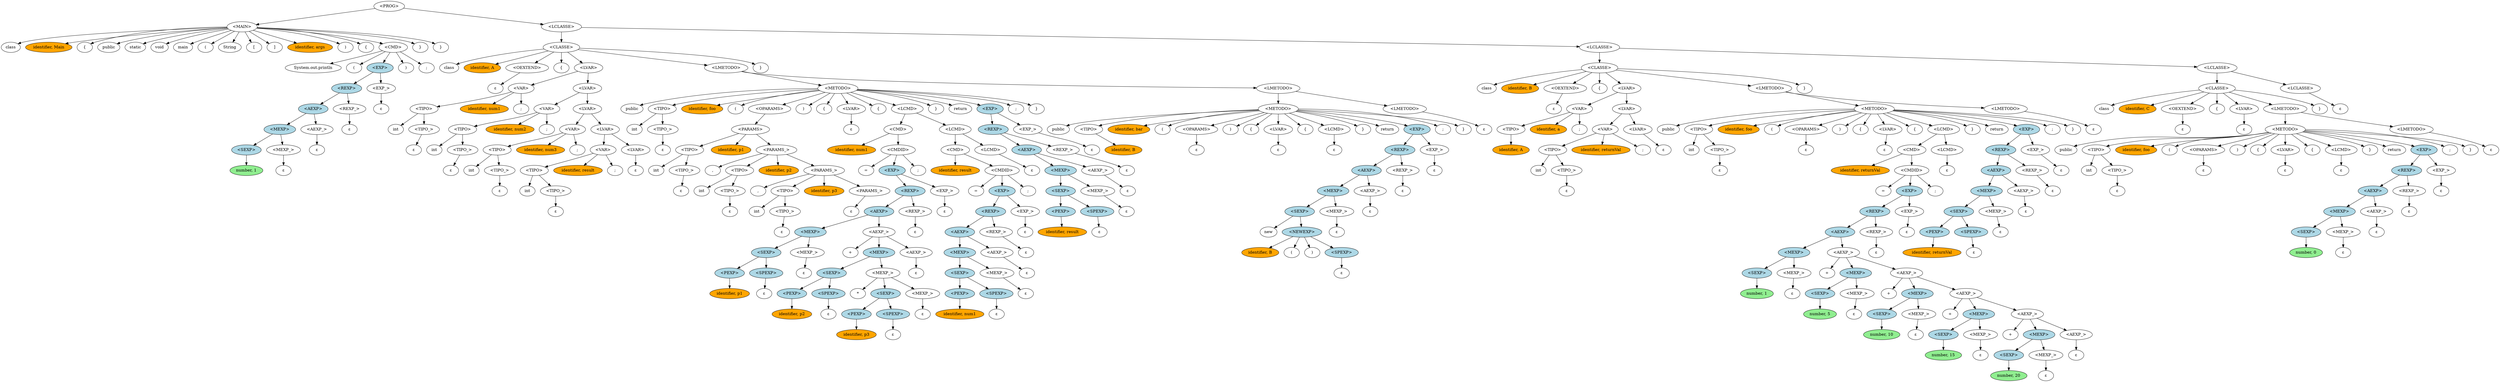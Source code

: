 digraph tree {
    "0x0" [label="<PROG>" fillcolor="white" style="filled"];
    "0x1" [label="<MAIN>" fillcolor="white" style="filled"];
    "0x2" [label="class" fillcolor="white" style="filled"];
    "0x3" [label="identifier, Main" fillcolor="orange" style="filled"];
    "0x4" [label="{" fillcolor="white" style="filled"];
    "0x5" [label="public" fillcolor="white" style="filled"];
    "0x6" [label="static" fillcolor="white" style="filled"];
    "0x7" [label="void" fillcolor="white" style="filled"];
    "0x8" [label="main" fillcolor="white" style="filled"];
    "0x9" [label="(" fillcolor="white" style="filled"];
    "0xa" [label="String" fillcolor="white" style="filled"];
    "0xb" [label="[" fillcolor="white" style="filled"];
    "0xc" [label="]" fillcolor="white" style="filled"];
    "0xd" [label="identifier, args" fillcolor="orange" style="filled"];
    "0xe" [label=")" fillcolor="white" style="filled"];
    "0xf" [label="{" fillcolor="white" style="filled"];
    "0x10" [label="<CMD>" fillcolor="white" style="filled"];
    "0x11" [label="System.out.println" fillcolor="white" style="filled"];
    "0x12" [label="(" fillcolor="white" style="filled"];
    "0x13" [label="<EXP>" fillcolor="lightblue" style="filled"];
    "0x14" [label="<REXP>" fillcolor="lightblue" style="filled"];
    "0x15" [label="<AEXP>" fillcolor="lightblue" style="filled"];
    "0x16" [label="<MEXP>" fillcolor="lightblue" style="filled"];
    "0x17" [label="<SEXP>" fillcolor="lightblue" style="filled"];
    "0x18" [label="number, 1" fillcolor="lightgreen" style="filled"];
    "0x19" [label="<MEXP_>" fillcolor="white" style="filled"];
    "0x1a" [label="ε" fillcolor="white" style="filled"];
    "0x1b" [label="<AEXP_>" fillcolor="white" style="filled"];
    "0x1c" [label="ε" fillcolor="white" style="filled"];
    "0x1d" [label="<REXP_>" fillcolor="white" style="filled"];
    "0x1e" [label="ε" fillcolor="white" style="filled"];
    "0x1f" [label="<EXP_>" fillcolor="white" style="filled"];
    "0x20" [label="ε" fillcolor="white" style="filled"];
    "0x21" [label=")" fillcolor="white" style="filled"];
    "0x22" [label=";" fillcolor="white" style="filled"];
    "0x23" [label="}" fillcolor="white" style="filled"];
    "0x24" [label="}" fillcolor="white" style="filled"];
    "0x25" [label="<LCLASSE>" fillcolor="white" style="filled"];
    "0x26" [label="<CLASSE>" fillcolor="white" style="filled"];
    "0x27" [label="class" fillcolor="white" style="filled"];
    "0x28" [label="identifier, A" fillcolor="orange" style="filled"];
    "0x29" [label="<OEXTEND>" fillcolor="white" style="filled"];
    "0x2a" [label="ε" fillcolor="white" style="filled"];
    "0x2b" [label="{" fillcolor="white" style="filled"];
    "0x2c" [label="<LVAR>" fillcolor="white" style="filled"];
    "0x2d" [label="<VAR>" fillcolor="white" style="filled"];
    "0x2e" [label="<TIPO>" fillcolor="white" style="filled"];
    "0x2f" [label="int" fillcolor="white" style="filled"];
    "0x30" [label="<TIPO_>" fillcolor="white" style="filled"];
    "0x31" [label="ε" fillcolor="white" style="filled"];
    "0x32" [label="identifier, num1" fillcolor="orange" style="filled"];
    "0x33" [label=";" fillcolor="white" style="filled"];
    "0x34" [label="<LVAR>" fillcolor="white" style="filled"];
    "0x35" [label="<VAR>" fillcolor="white" style="filled"];
    "0x36" [label="<TIPO>" fillcolor="white" style="filled"];
    "0x37" [label="int" fillcolor="white" style="filled"];
    "0x38" [label="<TIPO_>" fillcolor="white" style="filled"];
    "0x39" [label="ε" fillcolor="white" style="filled"];
    "0x3a" [label="identifier, num2" fillcolor="orange" style="filled"];
    "0x3b" [label=";" fillcolor="white" style="filled"];
    "0x3c" [label="<LVAR>" fillcolor="white" style="filled"];
    "0x3d" [label="<VAR>" fillcolor="white" style="filled"];
    "0x3e" [label="<TIPO>" fillcolor="white" style="filled"];
    "0x3f" [label="int" fillcolor="white" style="filled"];
    "0x40" [label="<TIPO_>" fillcolor="white" style="filled"];
    "0x41" [label="ε" fillcolor="white" style="filled"];
    "0x42" [label="identifier, num3" fillcolor="orange" style="filled"];
    "0x43" [label=";" fillcolor="white" style="filled"];
    "0x44" [label="<LVAR>" fillcolor="white" style="filled"];
    "0x45" [label="<VAR>" fillcolor="white" style="filled"];
    "0x46" [label="<TIPO>" fillcolor="white" style="filled"];
    "0x47" [label="int" fillcolor="white" style="filled"];
    "0x48" [label="<TIPO_>" fillcolor="white" style="filled"];
    "0x49" [label="ε" fillcolor="white" style="filled"];
    "0x4a" [label="identifier, result" fillcolor="orange" style="filled"];
    "0x4b" [label=";" fillcolor="white" style="filled"];
    "0x4c" [label="<LVAR>" fillcolor="white" style="filled"];
    "0x4d" [label="ε" fillcolor="white" style="filled"];
    "0x4e" [label="<LMETODO>" fillcolor="white" style="filled"];
    "0x4f" [label="<METODO>" fillcolor="white" style="filled"];
    "0x50" [label="public" fillcolor="white" style="filled"];
    "0x51" [label="<TIPO>" fillcolor="white" style="filled"];
    "0x52" [label="int" fillcolor="white" style="filled"];
    "0x53" [label="<TIPO_>" fillcolor="white" style="filled"];
    "0x54" [label="ε" fillcolor="white" style="filled"];
    "0x55" [label="identifier, foo" fillcolor="orange" style="filled"];
    "0x56" [label="(" fillcolor="white" style="filled"];
    "0x57" [label="<OPARAMS>" fillcolor="white" style="filled"];
    "0x58" [label="<PARAMS>" fillcolor="white" style="filled"];
    "0x59" [label="<TIPO>" fillcolor="white" style="filled"];
    "0x5a" [label="int" fillcolor="white" style="filled"];
    "0x5b" [label="<TIPO_>" fillcolor="white" style="filled"];
    "0x5c" [label="ε" fillcolor="white" style="filled"];
    "0x5d" [label="identifier, p1" fillcolor="orange" style="filled"];
    "0x5e" [label="<PARAMS_>" fillcolor="white" style="filled"];
    "0x5f" [label="," fillcolor="white" style="filled"];
    "0x60" [label="<TIPO>" fillcolor="white" style="filled"];
    "0x61" [label="int" fillcolor="white" style="filled"];
    "0x62" [label="<TIPO_>" fillcolor="white" style="filled"];
    "0x63" [label="ε" fillcolor="white" style="filled"];
    "0x64" [label="identifier, p2" fillcolor="orange" style="filled"];
    "0x65" [label="<PARAMS_>" fillcolor="white" style="filled"];
    "0x66" [label="," fillcolor="white" style="filled"];
    "0x67" [label="<TIPO>" fillcolor="white" style="filled"];
    "0x68" [label="int" fillcolor="white" style="filled"];
    "0x69" [label="<TIPO_>" fillcolor="white" style="filled"];
    "0x6a" [label="ε" fillcolor="white" style="filled"];
    "0x6b" [label="identifier, p3" fillcolor="orange" style="filled"];
    "0x6c" [label="<PARAMS_>" fillcolor="white" style="filled"];
    "0x6d" [label="ε" fillcolor="white" style="filled"];
    "0x6e" [label=")" fillcolor="white" style="filled"];
    "0x6f" [label="{" fillcolor="white" style="filled"];
    "0x70" [label="<LVAR>" fillcolor="white" style="filled"];
    "0x71" [label="ε" fillcolor="white" style="filled"];
    "0x72" [label="{" fillcolor="white" style="filled"];
    "0x73" [label="<LCMD>" fillcolor="white" style="filled"];
    "0x74" [label="<CMD>" fillcolor="white" style="filled"];
    "0x75" [label="identifier, num1" fillcolor="orange" style="filled"];
    "0x76" [label="<CMDID>" fillcolor="white" style="filled"];
    "0x77" [label="=" fillcolor="white" style="filled"];
    "0x78" [label="<EXP>" fillcolor="lightblue" style="filled"];
    "0x79" [label="<REXP>" fillcolor="lightblue" style="filled"];
    "0x7a" [label="<AEXP>" fillcolor="lightblue" style="filled"];
    "0x7b" [label="<MEXP>" fillcolor="lightblue" style="filled"];
    "0x7c" [label="<SEXP>" fillcolor="lightblue" style="filled"];
    "0x7d" [label="<PEXP>" fillcolor="lightblue" style="filled"];
    "0x7e" [label="identifier, p1" fillcolor="orange" style="filled"];
    "0x7f" [label="<SPEXP>" fillcolor="lightblue" style="filled"];
    "0x80" [label="ε" fillcolor="white" style="filled"];
    "0x81" [label="<MEXP_>" fillcolor="white" style="filled"];
    "0x82" [label="ε" fillcolor="white" style="filled"];
    "0x83" [label="<AEXP_>" fillcolor="white" style="filled"];
    "0x84" [label="+" fillcolor="white" style="filled"];
    "0x85" [label="<MEXP>" fillcolor="lightblue" style="filled"];
    "0x86" [label="<SEXP>" fillcolor="lightblue" style="filled"];
    "0x87" [label="<PEXP>" fillcolor="lightblue" style="filled"];
    "0x88" [label="identifier, p2" fillcolor="orange" style="filled"];
    "0x89" [label="<SPEXP>" fillcolor="lightblue" style="filled"];
    "0x8a" [label="ε" fillcolor="white" style="filled"];
    "0x8b" [label="<MEXP_>" fillcolor="white" style="filled"];
    "0x8c" [label="*" fillcolor="white" style="filled"];
    "0x8d" [label="<SEXP>" fillcolor="lightblue" style="filled"];
    "0x8e" [label="<PEXP>" fillcolor="lightblue" style="filled"];
    "0x8f" [label="identifier, p3" fillcolor="orange" style="filled"];
    "0x90" [label="<SPEXP>" fillcolor="lightblue" style="filled"];
    "0x91" [label="ε" fillcolor="white" style="filled"];
    "0x92" [label="<MEXP_>" fillcolor="white" style="filled"];
    "0x93" [label="ε" fillcolor="white" style="filled"];
    "0x94" [label="<AEXP_>" fillcolor="white" style="filled"];
    "0x95" [label="ε" fillcolor="white" style="filled"];
    "0x96" [label="<REXP_>" fillcolor="white" style="filled"];
    "0x97" [label="ε" fillcolor="white" style="filled"];
    "0x98" [label="<EXP_>" fillcolor="white" style="filled"];
    "0x99" [label="ε" fillcolor="white" style="filled"];
    "0x9a" [label=";" fillcolor="white" style="filled"];
    "0x9b" [label="<LCMD>" fillcolor="white" style="filled"];
    "0x9c" [label="<CMD>" fillcolor="white" style="filled"];
    "0x9d" [label="identifier, result" fillcolor="orange" style="filled"];
    "0x9e" [label="<CMDID>" fillcolor="white" style="filled"];
    "0x9f" [label="=" fillcolor="white" style="filled"];
    "0xa0" [label="<EXP>" fillcolor="lightblue" style="filled"];
    "0xa1" [label="<REXP>" fillcolor="lightblue" style="filled"];
    "0xa2" [label="<AEXP>" fillcolor="lightblue" style="filled"];
    "0xa3" [label="<MEXP>" fillcolor="lightblue" style="filled"];
    "0xa4" [label="<SEXP>" fillcolor="lightblue" style="filled"];
    "0xa5" [label="<PEXP>" fillcolor="lightblue" style="filled"];
    "0xa6" [label="identifier, num1" fillcolor="orange" style="filled"];
    "0xa7" [label="<SPEXP>" fillcolor="lightblue" style="filled"];
    "0xa8" [label="ε" fillcolor="white" style="filled"];
    "0xa9" [label="<MEXP_>" fillcolor="white" style="filled"];
    "0xaa" [label="ε" fillcolor="white" style="filled"];
    "0xab" [label="<AEXP_>" fillcolor="white" style="filled"];
    "0xac" [label="ε" fillcolor="white" style="filled"];
    "0xad" [label="<REXP_>" fillcolor="white" style="filled"];
    "0xae" [label="ε" fillcolor="white" style="filled"];
    "0xaf" [label="<EXP_>" fillcolor="white" style="filled"];
    "0xb0" [label="ε" fillcolor="white" style="filled"];
    "0xb1" [label=";" fillcolor="white" style="filled"];
    "0xb2" [label="<LCMD>" fillcolor="white" style="filled"];
    "0xb3" [label="ε" fillcolor="white" style="filled"];
    "0xb4" [label="}" fillcolor="white" style="filled"];
    "0xb5" [label="return" fillcolor="white" style="filled"];
    "0xb6" [label="<EXP>" fillcolor="lightblue" style="filled"];
    "0xb7" [label="<REXP>" fillcolor="lightblue" style="filled"];
    "0xb8" [label="<AEXP>" fillcolor="lightblue" style="filled"];
    "0xb9" [label="<MEXP>" fillcolor="lightblue" style="filled"];
    "0xba" [label="<SEXP>" fillcolor="lightblue" style="filled"];
    "0xbb" [label="<PEXP>" fillcolor="lightblue" style="filled"];
    "0xbc" [label="identifier, result" fillcolor="orange" style="filled"];
    "0xbd" [label="<SPEXP>" fillcolor="lightblue" style="filled"];
    "0xbe" [label="ε" fillcolor="white" style="filled"];
    "0xbf" [label="<MEXP_>" fillcolor="white" style="filled"];
    "0xc0" [label="ε" fillcolor="white" style="filled"];
    "0xc1" [label="<AEXP_>" fillcolor="white" style="filled"];
    "0xc2" [label="ε" fillcolor="white" style="filled"];
    "0xc3" [label="<REXP_>" fillcolor="white" style="filled"];
    "0xc4" [label="ε" fillcolor="white" style="filled"];
    "0xc5" [label="<EXP_>" fillcolor="white" style="filled"];
    "0xc6" [label="ε" fillcolor="white" style="filled"];
    "0xc7" [label=";" fillcolor="white" style="filled"];
    "0xc8" [label="}" fillcolor="white" style="filled"];
    "0xc9" [label="<LMETODO>" fillcolor="white" style="filled"];
    "0xca" [label="<METODO>" fillcolor="white" style="filled"];
    "0xcb" [label="public" fillcolor="white" style="filled"];
    "0xcc" [label="<TIPO>" fillcolor="white" style="filled"];
    "0xcd" [label="identifier, B" fillcolor="orange" style="filled"];
    "0xce" [label="identifier, bar" fillcolor="orange" style="filled"];
    "0xcf" [label="(" fillcolor="white" style="filled"];
    "0xd0" [label="<OPARAMS>" fillcolor="white" style="filled"];
    "0xd1" [label="ε" fillcolor="white" style="filled"];
    "0xd2" [label=")" fillcolor="white" style="filled"];
    "0xd3" [label="{" fillcolor="white" style="filled"];
    "0xd4" [label="<LVAR>" fillcolor="white" style="filled"];
    "0xd5" [label="ε" fillcolor="white" style="filled"];
    "0xd6" [label="{" fillcolor="white" style="filled"];
    "0xd7" [label="<LCMD>" fillcolor="white" style="filled"];
    "0xd8" [label="ε" fillcolor="white" style="filled"];
    "0xd9" [label="}" fillcolor="white" style="filled"];
    "0xda" [label="return" fillcolor="white" style="filled"];
    "0xdb" [label="<EXP>" fillcolor="lightblue" style="filled"];
    "0xdc" [label="<REXP>" fillcolor="lightblue" style="filled"];
    "0xdd" [label="<AEXP>" fillcolor="lightblue" style="filled"];
    "0xde" [label="<MEXP>" fillcolor="lightblue" style="filled"];
    "0xdf" [label="<SEXP>" fillcolor="lightblue" style="filled"];
    "0xe0" [label="new" fillcolor="white" style="filled"];
    "0xe1" [label="<NEWEXP>" fillcolor="lightblue" style="filled"];
    "0xe2" [label="identifier, B" fillcolor="orange" style="filled"];
    "0xe3" [label="(" fillcolor="white" style="filled"];
    "0xe4" [label=")" fillcolor="white" style="filled"];
    "0xe5" [label="<SPEXP>" fillcolor="lightblue" style="filled"];
    "0xe6" [label="ε" fillcolor="white" style="filled"];
    "0xe7" [label="<MEXP_>" fillcolor="white" style="filled"];
    "0xe8" [label="ε" fillcolor="white" style="filled"];
    "0xe9" [label="<AEXP_>" fillcolor="white" style="filled"];
    "0xea" [label="ε" fillcolor="white" style="filled"];
    "0xeb" [label="<REXP_>" fillcolor="white" style="filled"];
    "0xec" [label="ε" fillcolor="white" style="filled"];
    "0xed" [label="<EXP_>" fillcolor="white" style="filled"];
    "0xee" [label="ε" fillcolor="white" style="filled"];
    "0xef" [label=";" fillcolor="white" style="filled"];
    "0xf0" [label="}" fillcolor="white" style="filled"];
    "0xf1" [label="<LMETODO>" fillcolor="white" style="filled"];
    "0xf2" [label="ε" fillcolor="white" style="filled"];
    "0xf3" [label="}" fillcolor="white" style="filled"];
    "0xf4" [label="<LCLASSE>" fillcolor="white" style="filled"];
    "0xf5" [label="<CLASSE>" fillcolor="white" style="filled"];
    "0xf6" [label="class" fillcolor="white" style="filled"];
    "0xf7" [label="identifier, B" fillcolor="orange" style="filled"];
    "0xf8" [label="<OEXTEND>" fillcolor="white" style="filled"];
    "0xf9" [label="ε" fillcolor="white" style="filled"];
    "0xfa" [label="{" fillcolor="white" style="filled"];
    "0xfb" [label="<LVAR>" fillcolor="white" style="filled"];
    "0xfc" [label="<VAR>" fillcolor="white" style="filled"];
    "0xfd" [label="<TIPO>" fillcolor="white" style="filled"];
    "0xfe" [label="identifier, A" fillcolor="orange" style="filled"];
    "0xff" [label="identifier, a" fillcolor="orange" style="filled"];
    "0x100" [label=";" fillcolor="white" style="filled"];
    "0x101" [label="<LVAR>" fillcolor="white" style="filled"];
    "0x102" [label="<VAR>" fillcolor="white" style="filled"];
    "0x103" [label="<TIPO>" fillcolor="white" style="filled"];
    "0x104" [label="int" fillcolor="white" style="filled"];
    "0x105" [label="<TIPO_>" fillcolor="white" style="filled"];
    "0x106" [label="ε" fillcolor="white" style="filled"];
    "0x107" [label="identifier, returnVal" fillcolor="orange" style="filled"];
    "0x108" [label=";" fillcolor="white" style="filled"];
    "0x109" [label="<LVAR>" fillcolor="white" style="filled"];
    "0x10a" [label="ε" fillcolor="white" style="filled"];
    "0x10b" [label="<LMETODO>" fillcolor="white" style="filled"];
    "0x10c" [label="<METODO>" fillcolor="white" style="filled"];
    "0x10d" [label="public" fillcolor="white" style="filled"];
    "0x10e" [label="<TIPO>" fillcolor="white" style="filled"];
    "0x10f" [label="int" fillcolor="white" style="filled"];
    "0x110" [label="<TIPO_>" fillcolor="white" style="filled"];
    "0x111" [label="ε" fillcolor="white" style="filled"];
    "0x112" [label="identifier, foo" fillcolor="orange" style="filled"];
    "0x113" [label="(" fillcolor="white" style="filled"];
    "0x114" [label="<OPARAMS>" fillcolor="white" style="filled"];
    "0x115" [label="ε" fillcolor="white" style="filled"];
    "0x116" [label=")" fillcolor="white" style="filled"];
    "0x117" [label="{" fillcolor="white" style="filled"];
    "0x118" [label="<LVAR>" fillcolor="white" style="filled"];
    "0x119" [label="ε" fillcolor="white" style="filled"];
    "0x11a" [label="{" fillcolor="white" style="filled"];
    "0x11b" [label="<LCMD>" fillcolor="white" style="filled"];
    "0x11c" [label="<CMD>" fillcolor="white" style="filled"];
    "0x11d" [label="identifier, returnVal" fillcolor="orange" style="filled"];
    "0x11e" [label="<CMDID>" fillcolor="white" style="filled"];
    "0x11f" [label="=" fillcolor="white" style="filled"];
    "0x120" [label="<EXP>" fillcolor="lightblue" style="filled"];
    "0x121" [label="<REXP>" fillcolor="lightblue" style="filled"];
    "0x122" [label="<AEXP>" fillcolor="lightblue" style="filled"];
    "0x123" [label="<MEXP>" fillcolor="lightblue" style="filled"];
    "0x124" [label="<SEXP>" fillcolor="lightblue" style="filled"];
    "0x125" [label="number, 1" fillcolor="lightgreen" style="filled"];
    "0x126" [label="<MEXP_>" fillcolor="white" style="filled"];
    "0x127" [label="ε" fillcolor="white" style="filled"];
    "0x128" [label="<AEXP_>" fillcolor="white" style="filled"];
    "0x129" [label="+" fillcolor="white" style="filled"];
    "0x12a" [label="<MEXP>" fillcolor="lightblue" style="filled"];
    "0x12b" [label="<SEXP>" fillcolor="lightblue" style="filled"];
    "0x12c" [label="number, 5" fillcolor="lightgreen" style="filled"];
    "0x12d" [label="<MEXP_>" fillcolor="white" style="filled"];
    "0x12e" [label="ε" fillcolor="white" style="filled"];
    "0x12f" [label="<AEXP_>" fillcolor="white" style="filled"];
    "0x130" [label="+" fillcolor="white" style="filled"];
    "0x131" [label="<MEXP>" fillcolor="lightblue" style="filled"];
    "0x132" [label="<SEXP>" fillcolor="lightblue" style="filled"];
    "0x133" [label="number, 10" fillcolor="lightgreen" style="filled"];
    "0x134" [label="<MEXP_>" fillcolor="white" style="filled"];
    "0x135" [label="ε" fillcolor="white" style="filled"];
    "0x136" [label="<AEXP_>" fillcolor="white" style="filled"];
    "0x137" [label="+" fillcolor="white" style="filled"];
    "0x138" [label="<MEXP>" fillcolor="lightblue" style="filled"];
    "0x139" [label="<SEXP>" fillcolor="lightblue" style="filled"];
    "0x13a" [label="number, 15" fillcolor="lightgreen" style="filled"];
    "0x13b" [label="<MEXP_>" fillcolor="white" style="filled"];
    "0x13c" [label="ε" fillcolor="white" style="filled"];
    "0x13d" [label="<AEXP_>" fillcolor="white" style="filled"];
    "0x13e" [label="+" fillcolor="white" style="filled"];
    "0x13f" [label="<MEXP>" fillcolor="lightblue" style="filled"];
    "0x140" [label="<SEXP>" fillcolor="lightblue" style="filled"];
    "0x141" [label="number, 20" fillcolor="lightgreen" style="filled"];
    "0x142" [label="<MEXP_>" fillcolor="white" style="filled"];
    "0x143" [label="ε" fillcolor="white" style="filled"];
    "0x144" [label="<AEXP_>" fillcolor="white" style="filled"];
    "0x145" [label="ε" fillcolor="white" style="filled"];
    "0x146" [label="<REXP_>" fillcolor="white" style="filled"];
    "0x147" [label="ε" fillcolor="white" style="filled"];
    "0x148" [label="<EXP_>" fillcolor="white" style="filled"];
    "0x149" [label="ε" fillcolor="white" style="filled"];
    "0x14a" [label=";" fillcolor="white" style="filled"];
    "0x14b" [label="<LCMD>" fillcolor="white" style="filled"];
    "0x14c" [label="ε" fillcolor="white" style="filled"];
    "0x14d" [label="}" fillcolor="white" style="filled"];
    "0x14e" [label="return" fillcolor="white" style="filled"];
    "0x14f" [label="<EXP>" fillcolor="lightblue" style="filled"];
    "0x150" [label="<REXP>" fillcolor="lightblue" style="filled"];
    "0x151" [label="<AEXP>" fillcolor="lightblue" style="filled"];
    "0x152" [label="<MEXP>" fillcolor="lightblue" style="filled"];
    "0x153" [label="<SEXP>" fillcolor="lightblue" style="filled"];
    "0x154" [label="<PEXP>" fillcolor="lightblue" style="filled"];
    "0x155" [label="identifier, returnVal" fillcolor="orange" style="filled"];
    "0x156" [label="<SPEXP>" fillcolor="lightblue" style="filled"];
    "0x157" [label="ε" fillcolor="white" style="filled"];
    "0x158" [label="<MEXP_>" fillcolor="white" style="filled"];
    "0x159" [label="ε" fillcolor="white" style="filled"];
    "0x15a" [label="<AEXP_>" fillcolor="white" style="filled"];
    "0x15b" [label="ε" fillcolor="white" style="filled"];
    "0x15c" [label="<REXP_>" fillcolor="white" style="filled"];
    "0x15d" [label="ε" fillcolor="white" style="filled"];
    "0x15e" [label="<EXP_>" fillcolor="white" style="filled"];
    "0x15f" [label="ε" fillcolor="white" style="filled"];
    "0x160" [label=";" fillcolor="white" style="filled"];
    "0x161" [label="}" fillcolor="white" style="filled"];
    "0x162" [label="<LMETODO>" fillcolor="white" style="filled"];
    "0x163" [label="ε" fillcolor="white" style="filled"];
    "0x164" [label="}" fillcolor="white" style="filled"];
    "0x165" [label="<LCLASSE>" fillcolor="white" style="filled"];
    "0x166" [label="<CLASSE>" fillcolor="white" style="filled"];
    "0x167" [label="class" fillcolor="white" style="filled"];
    "0x168" [label="identifier, C" fillcolor="orange" style="filled"];
    "0x169" [label="<OEXTEND>" fillcolor="white" style="filled"];
    "0x16a" [label="ε" fillcolor="white" style="filled"];
    "0x16b" [label="{" fillcolor="white" style="filled"];
    "0x16c" [label="<LVAR>" fillcolor="white" style="filled"];
    "0x16d" [label="ε" fillcolor="white" style="filled"];
    "0x16e" [label="<LMETODO>" fillcolor="white" style="filled"];
    "0x16f" [label="<METODO>" fillcolor="white" style="filled"];
    "0x170" [label="public" fillcolor="white" style="filled"];
    "0x171" [label="<TIPO>" fillcolor="white" style="filled"];
    "0x172" [label="int" fillcolor="white" style="filled"];
    "0x173" [label="<TIPO_>" fillcolor="white" style="filled"];
    "0x174" [label="ε" fillcolor="white" style="filled"];
    "0x175" [label="identifier, foo" fillcolor="orange" style="filled"];
    "0x176" [label="(" fillcolor="white" style="filled"];
    "0x177" [label="<OPARAMS>" fillcolor="white" style="filled"];
    "0x178" [label="ε" fillcolor="white" style="filled"];
    "0x179" [label=")" fillcolor="white" style="filled"];
    "0x17a" [label="{" fillcolor="white" style="filled"];
    "0x17b" [label="<LVAR>" fillcolor="white" style="filled"];
    "0x17c" [label="ε" fillcolor="white" style="filled"];
    "0x17d" [label="{" fillcolor="white" style="filled"];
    "0x17e" [label="<LCMD>" fillcolor="white" style="filled"];
    "0x17f" [label="ε" fillcolor="white" style="filled"];
    "0x180" [label="}" fillcolor="white" style="filled"];
    "0x181" [label="return" fillcolor="white" style="filled"];
    "0x182" [label="<EXP>" fillcolor="lightblue" style="filled"];
    "0x183" [label="<REXP>" fillcolor="lightblue" style="filled"];
    "0x184" [label="<AEXP>" fillcolor="lightblue" style="filled"];
    "0x185" [label="<MEXP>" fillcolor="lightblue" style="filled"];
    "0x186" [label="<SEXP>" fillcolor="lightblue" style="filled"];
    "0x187" [label="number, 0" fillcolor="lightgreen" style="filled"];
    "0x188" [label="<MEXP_>" fillcolor="white" style="filled"];
    "0x189" [label="ε" fillcolor="white" style="filled"];
    "0x18a" [label="<AEXP_>" fillcolor="white" style="filled"];
    "0x18b" [label="ε" fillcolor="white" style="filled"];
    "0x18c" [label="<REXP_>" fillcolor="white" style="filled"];
    "0x18d" [label="ε" fillcolor="white" style="filled"];
    "0x18e" [label="<EXP_>" fillcolor="white" style="filled"];
    "0x18f" [label="ε" fillcolor="white" style="filled"];
    "0x190" [label=";" fillcolor="white" style="filled"];
    "0x191" [label="}" fillcolor="white" style="filled"];
    "0x192" [label="<LMETODO>" fillcolor="white" style="filled"];
    "0x193" [label="ε" fillcolor="white" style="filled"];
    "0x194" [label="}" fillcolor="white" style="filled"];
    "0x195" [label="<LCLASSE>" fillcolor="white" style="filled"];
    "0x196" [label="ε" fillcolor="white" style="filled"];
    "0x0" -> "0x1";
    "0x0" -> "0x25";
    "0x1" -> "0x2";
    "0x1" -> "0x3";
    "0x1" -> "0x4";
    "0x1" -> "0x5";
    "0x1" -> "0x6";
    "0x1" -> "0x7";
    "0x1" -> "0x8";
    "0x1" -> "0x9";
    "0x1" -> "0xa";
    "0x1" -> "0xb";
    "0x1" -> "0xc";
    "0x1" -> "0xd";
    "0x1" -> "0xe";
    "0x1" -> "0xf";
    "0x1" -> "0x10";
    "0x1" -> "0x23";
    "0x1" -> "0x24";
    "0x10" -> "0x11";
    "0x10" -> "0x12";
    "0x10" -> "0x13";
    "0x10" -> "0x21";
    "0x10" -> "0x22";
    "0x13" -> "0x14";
    "0x13" -> "0x1f";
    "0x14" -> "0x15";
    "0x14" -> "0x1d";
    "0x15" -> "0x16";
    "0x15" -> "0x1b";
    "0x16" -> "0x17";
    "0x16" -> "0x19";
    "0x17" -> "0x18";
    "0x19" -> "0x1a";
    "0x1b" -> "0x1c";
    "0x1d" -> "0x1e";
    "0x1f" -> "0x20";
    "0x25" -> "0x26";
    "0x25" -> "0xf4";
    "0x26" -> "0x27";
    "0x26" -> "0x28";
    "0x26" -> "0x29";
    "0x26" -> "0x2b";
    "0x26" -> "0x2c";
    "0x26" -> "0x4e";
    "0x26" -> "0xf3";
    "0x29" -> "0x2a";
    "0x2c" -> "0x2d";
    "0x2c" -> "0x34";
    "0x2d" -> "0x2e";
    "0x2d" -> "0x32";
    "0x2d" -> "0x33";
    "0x2e" -> "0x2f";
    "0x2e" -> "0x30";
    "0x30" -> "0x31";
    "0x34" -> "0x35";
    "0x34" -> "0x3c";
    "0x35" -> "0x36";
    "0x35" -> "0x3a";
    "0x35" -> "0x3b";
    "0x36" -> "0x37";
    "0x36" -> "0x38";
    "0x38" -> "0x39";
    "0x3c" -> "0x3d";
    "0x3c" -> "0x44";
    "0x3d" -> "0x3e";
    "0x3d" -> "0x42";
    "0x3d" -> "0x43";
    "0x3e" -> "0x3f";
    "0x3e" -> "0x40";
    "0x40" -> "0x41";
    "0x44" -> "0x45";
    "0x44" -> "0x4c";
    "0x45" -> "0x46";
    "0x45" -> "0x4a";
    "0x45" -> "0x4b";
    "0x46" -> "0x47";
    "0x46" -> "0x48";
    "0x48" -> "0x49";
    "0x4c" -> "0x4d";
    "0x4e" -> "0x4f";
    "0x4e" -> "0xc9";
    "0x4f" -> "0x50";
    "0x4f" -> "0x51";
    "0x4f" -> "0x55";
    "0x4f" -> "0x56";
    "0x4f" -> "0x57";
    "0x4f" -> "0x6e";
    "0x4f" -> "0x6f";
    "0x4f" -> "0x70";
    "0x4f" -> "0x72";
    "0x4f" -> "0x73";
    "0x4f" -> "0xb4";
    "0x4f" -> "0xb5";
    "0x4f" -> "0xb6";
    "0x4f" -> "0xc7";
    "0x4f" -> "0xc8";
    "0x51" -> "0x52";
    "0x51" -> "0x53";
    "0x53" -> "0x54";
    "0x57" -> "0x58";
    "0x58" -> "0x59";
    "0x58" -> "0x5d";
    "0x58" -> "0x5e";
    "0x59" -> "0x5a";
    "0x59" -> "0x5b";
    "0x5b" -> "0x5c";
    "0x5e" -> "0x5f";
    "0x5e" -> "0x60";
    "0x5e" -> "0x64";
    "0x5e" -> "0x65";
    "0x60" -> "0x61";
    "0x60" -> "0x62";
    "0x62" -> "0x63";
    "0x65" -> "0x66";
    "0x65" -> "0x67";
    "0x65" -> "0x6b";
    "0x65" -> "0x6c";
    "0x67" -> "0x68";
    "0x67" -> "0x69";
    "0x69" -> "0x6a";
    "0x6c" -> "0x6d";
    "0x70" -> "0x71";
    "0x73" -> "0x74";
    "0x73" -> "0x9b";
    "0x74" -> "0x75";
    "0x74" -> "0x76";
    "0x76" -> "0x77";
    "0x76" -> "0x78";
    "0x76" -> "0x9a";
    "0x78" -> "0x79";
    "0x78" -> "0x98";
    "0x79" -> "0x7a";
    "0x79" -> "0x96";
    "0x7a" -> "0x7b";
    "0x7a" -> "0x83";
    "0x7b" -> "0x7c";
    "0x7b" -> "0x81";
    "0x7c" -> "0x7d";
    "0x7c" -> "0x7f";
    "0x7d" -> "0x7e";
    "0x7f" -> "0x80";
    "0x81" -> "0x82";
    "0x83" -> "0x84";
    "0x83" -> "0x85";
    "0x83" -> "0x94";
    "0x85" -> "0x86";
    "0x85" -> "0x8b";
    "0x86" -> "0x87";
    "0x86" -> "0x89";
    "0x87" -> "0x88";
    "0x89" -> "0x8a";
    "0x8b" -> "0x8c";
    "0x8b" -> "0x8d";
    "0x8b" -> "0x92";
    "0x8d" -> "0x8e";
    "0x8d" -> "0x90";
    "0x8e" -> "0x8f";
    "0x90" -> "0x91";
    "0x92" -> "0x93";
    "0x94" -> "0x95";
    "0x96" -> "0x97";
    "0x98" -> "0x99";
    "0x9b" -> "0x9c";
    "0x9b" -> "0xb2";
    "0x9c" -> "0x9d";
    "0x9c" -> "0x9e";
    "0x9e" -> "0x9f";
    "0x9e" -> "0xa0";
    "0x9e" -> "0xb1";
    "0xa0" -> "0xa1";
    "0xa0" -> "0xaf";
    "0xa1" -> "0xa2";
    "0xa1" -> "0xad";
    "0xa2" -> "0xa3";
    "0xa2" -> "0xab";
    "0xa3" -> "0xa4";
    "0xa3" -> "0xa9";
    "0xa4" -> "0xa5";
    "0xa4" -> "0xa7";
    "0xa5" -> "0xa6";
    "0xa7" -> "0xa8";
    "0xa9" -> "0xaa";
    "0xab" -> "0xac";
    "0xad" -> "0xae";
    "0xaf" -> "0xb0";
    "0xb2" -> "0xb3";
    "0xb6" -> "0xb7";
    "0xb6" -> "0xc5";
    "0xb7" -> "0xb8";
    "0xb7" -> "0xc3";
    "0xb8" -> "0xb9";
    "0xb8" -> "0xc1";
    "0xb9" -> "0xba";
    "0xb9" -> "0xbf";
    "0xba" -> "0xbb";
    "0xba" -> "0xbd";
    "0xbb" -> "0xbc";
    "0xbd" -> "0xbe";
    "0xbf" -> "0xc0";
    "0xc1" -> "0xc2";
    "0xc3" -> "0xc4";
    "0xc5" -> "0xc6";
    "0xc9" -> "0xca";
    "0xc9" -> "0xf1";
    "0xca" -> "0xcb";
    "0xca" -> "0xcc";
    "0xca" -> "0xce";
    "0xca" -> "0xcf";
    "0xca" -> "0xd0";
    "0xca" -> "0xd2";
    "0xca" -> "0xd3";
    "0xca" -> "0xd4";
    "0xca" -> "0xd6";
    "0xca" -> "0xd7";
    "0xca" -> "0xd9";
    "0xca" -> "0xda";
    "0xca" -> "0xdb";
    "0xca" -> "0xef";
    "0xca" -> "0xf0";
    "0xcc" -> "0xcd";
    "0xd0" -> "0xd1";
    "0xd4" -> "0xd5";
    "0xd7" -> "0xd8";
    "0xdb" -> "0xdc";
    "0xdb" -> "0xed";
    "0xdc" -> "0xdd";
    "0xdc" -> "0xeb";
    "0xdd" -> "0xde";
    "0xdd" -> "0xe9";
    "0xde" -> "0xdf";
    "0xde" -> "0xe7";
    "0xdf" -> "0xe0";
    "0xdf" -> "0xe1";
    "0xe1" -> "0xe2";
    "0xe1" -> "0xe3";
    "0xe1" -> "0xe4";
    "0xe1" -> "0xe5";
    "0xe5" -> "0xe6";
    "0xe7" -> "0xe8";
    "0xe9" -> "0xea";
    "0xeb" -> "0xec";
    "0xed" -> "0xee";
    "0xf1" -> "0xf2";
    "0xf4" -> "0xf5";
    "0xf4" -> "0x165";
    "0xf5" -> "0xf6";
    "0xf5" -> "0xf7";
    "0xf5" -> "0xf8";
    "0xf5" -> "0xfa";
    "0xf5" -> "0xfb";
    "0xf5" -> "0x10b";
    "0xf5" -> "0x164";
    "0xf8" -> "0xf9";
    "0xfb" -> "0xfc";
    "0xfb" -> "0x101";
    "0xfc" -> "0xfd";
    "0xfc" -> "0xff";
    "0xfc" -> "0x100";
    "0xfd" -> "0xfe";
    "0x101" -> "0x102";
    "0x101" -> "0x109";
    "0x102" -> "0x103";
    "0x102" -> "0x107";
    "0x102" -> "0x108";
    "0x103" -> "0x104";
    "0x103" -> "0x105";
    "0x105" -> "0x106";
    "0x109" -> "0x10a";
    "0x10b" -> "0x10c";
    "0x10b" -> "0x162";
    "0x10c" -> "0x10d";
    "0x10c" -> "0x10e";
    "0x10c" -> "0x112";
    "0x10c" -> "0x113";
    "0x10c" -> "0x114";
    "0x10c" -> "0x116";
    "0x10c" -> "0x117";
    "0x10c" -> "0x118";
    "0x10c" -> "0x11a";
    "0x10c" -> "0x11b";
    "0x10c" -> "0x14d";
    "0x10c" -> "0x14e";
    "0x10c" -> "0x14f";
    "0x10c" -> "0x160";
    "0x10c" -> "0x161";
    "0x10e" -> "0x10f";
    "0x10e" -> "0x110";
    "0x110" -> "0x111";
    "0x114" -> "0x115";
    "0x118" -> "0x119";
    "0x11b" -> "0x11c";
    "0x11b" -> "0x14b";
    "0x11c" -> "0x11d";
    "0x11c" -> "0x11e";
    "0x11e" -> "0x11f";
    "0x11e" -> "0x120";
    "0x11e" -> "0x14a";
    "0x120" -> "0x121";
    "0x120" -> "0x148";
    "0x121" -> "0x122";
    "0x121" -> "0x146";
    "0x122" -> "0x123";
    "0x122" -> "0x128";
    "0x123" -> "0x124";
    "0x123" -> "0x126";
    "0x124" -> "0x125";
    "0x126" -> "0x127";
    "0x128" -> "0x129";
    "0x128" -> "0x12a";
    "0x128" -> "0x12f";
    "0x12a" -> "0x12b";
    "0x12a" -> "0x12d";
    "0x12b" -> "0x12c";
    "0x12d" -> "0x12e";
    "0x12f" -> "0x130";
    "0x12f" -> "0x131";
    "0x12f" -> "0x136";
    "0x131" -> "0x132";
    "0x131" -> "0x134";
    "0x132" -> "0x133";
    "0x134" -> "0x135";
    "0x136" -> "0x137";
    "0x136" -> "0x138";
    "0x136" -> "0x13d";
    "0x138" -> "0x139";
    "0x138" -> "0x13b";
    "0x139" -> "0x13a";
    "0x13b" -> "0x13c";
    "0x13d" -> "0x13e";
    "0x13d" -> "0x13f";
    "0x13d" -> "0x144";
    "0x13f" -> "0x140";
    "0x13f" -> "0x142";
    "0x140" -> "0x141";
    "0x142" -> "0x143";
    "0x144" -> "0x145";
    "0x146" -> "0x147";
    "0x148" -> "0x149";
    "0x14b" -> "0x14c";
    "0x14f" -> "0x150";
    "0x14f" -> "0x15e";
    "0x150" -> "0x151";
    "0x150" -> "0x15c";
    "0x151" -> "0x152";
    "0x151" -> "0x15a";
    "0x152" -> "0x153";
    "0x152" -> "0x158";
    "0x153" -> "0x154";
    "0x153" -> "0x156";
    "0x154" -> "0x155";
    "0x156" -> "0x157";
    "0x158" -> "0x159";
    "0x15a" -> "0x15b";
    "0x15c" -> "0x15d";
    "0x15e" -> "0x15f";
    "0x162" -> "0x163";
    "0x165" -> "0x166";
    "0x165" -> "0x195";
    "0x166" -> "0x167";
    "0x166" -> "0x168";
    "0x166" -> "0x169";
    "0x166" -> "0x16b";
    "0x166" -> "0x16c";
    "0x166" -> "0x16e";
    "0x166" -> "0x194";
    "0x169" -> "0x16a";
    "0x16c" -> "0x16d";
    "0x16e" -> "0x16f";
    "0x16e" -> "0x192";
    "0x16f" -> "0x170";
    "0x16f" -> "0x171";
    "0x16f" -> "0x175";
    "0x16f" -> "0x176";
    "0x16f" -> "0x177";
    "0x16f" -> "0x179";
    "0x16f" -> "0x17a";
    "0x16f" -> "0x17b";
    "0x16f" -> "0x17d";
    "0x16f" -> "0x17e";
    "0x16f" -> "0x180";
    "0x16f" -> "0x181";
    "0x16f" -> "0x182";
    "0x16f" -> "0x190";
    "0x16f" -> "0x191";
    "0x171" -> "0x172";
    "0x171" -> "0x173";
    "0x173" -> "0x174";
    "0x177" -> "0x178";
    "0x17b" -> "0x17c";
    "0x17e" -> "0x17f";
    "0x182" -> "0x183";
    "0x182" -> "0x18e";
    "0x183" -> "0x184";
    "0x183" -> "0x18c";
    "0x184" -> "0x185";
    "0x184" -> "0x18a";
    "0x185" -> "0x186";
    "0x185" -> "0x188";
    "0x186" -> "0x187";
    "0x188" -> "0x189";
    "0x18a" -> "0x18b";
    "0x18c" -> "0x18d";
    "0x18e" -> "0x18f";
    "0x192" -> "0x193";
    "0x195" -> "0x196";
}
